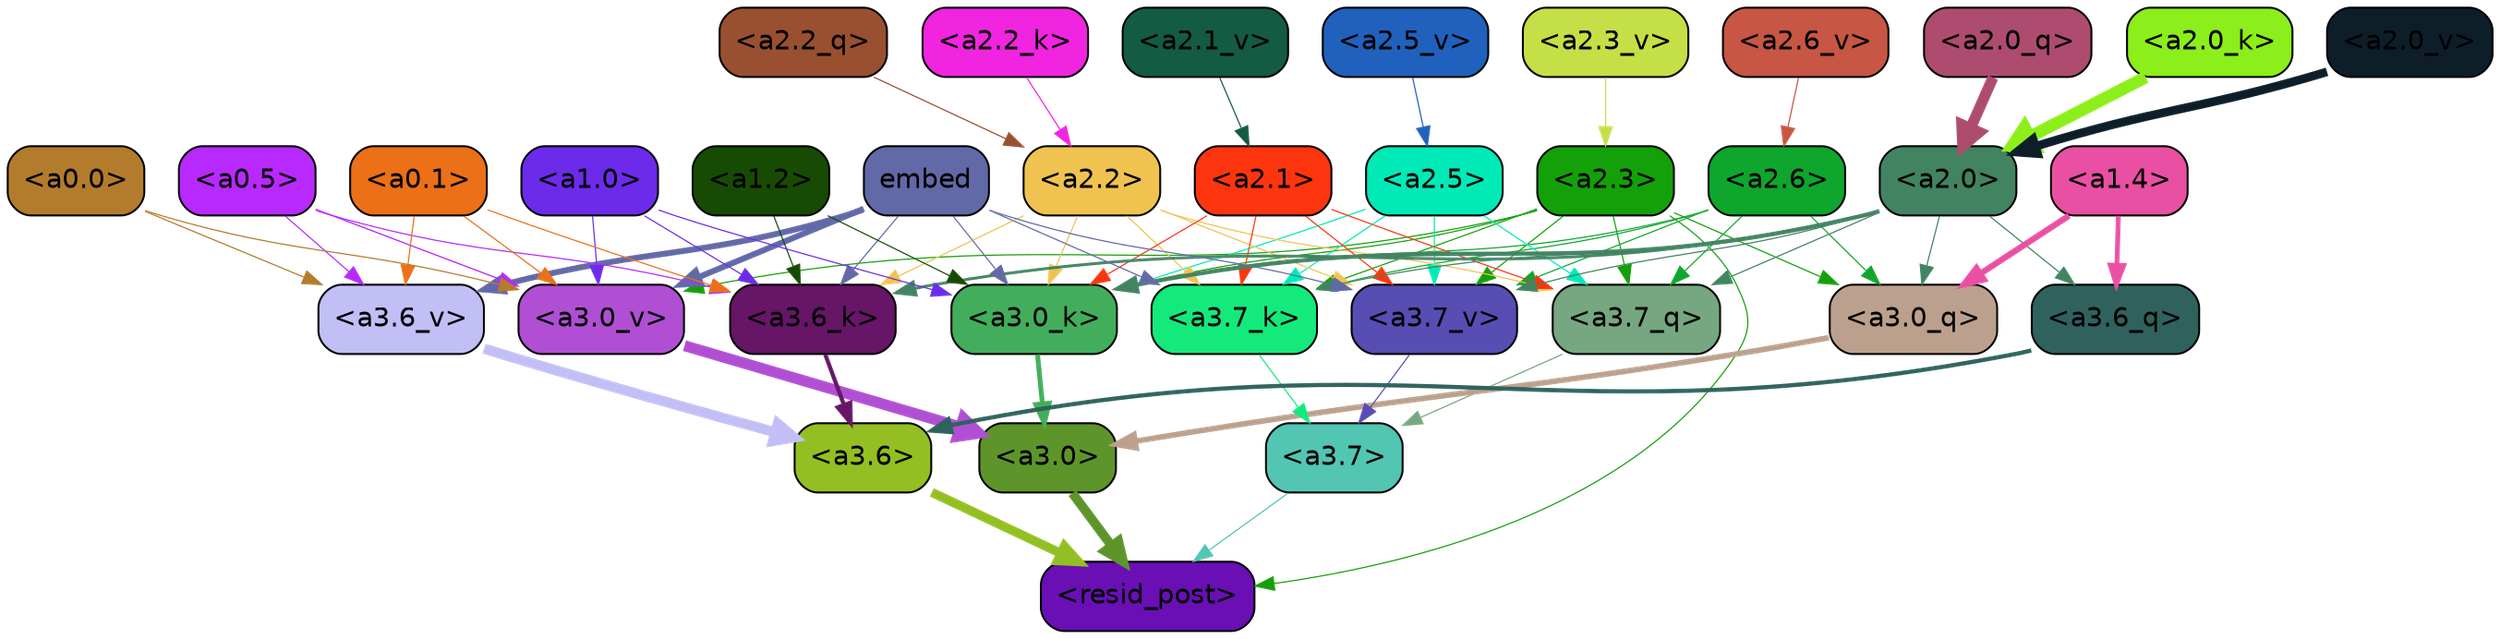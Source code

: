 strict digraph "" {
	graph [bgcolor=transparent,
		layout=dot,
		overlap=false,
		splines=true
	];
	"<a3.7>"	[color=black,
		fillcolor="#53c5b3",
		fontname=Helvetica,
		shape=box,
		style="filled, rounded"];
	"<resid_post>"	[color=black,
		fillcolor="#690fb4",
		fontname=Helvetica,
		shape=box,
		style="filled, rounded"];
	"<a3.7>" -> "<resid_post>"	[color="#53c5b3",
		penwidth=0.6];
	"<a3.6>"	[color=black,
		fillcolor="#93bf23",
		fontname=Helvetica,
		shape=box,
		style="filled, rounded"];
	"<a3.6>" -> "<resid_post>"	[color="#93bf23",
		penwidth=4.7534414529800415];
	"<a3.0>"	[color=black,
		fillcolor="#5e952a",
		fontname=Helvetica,
		shape=box,
		style="filled, rounded"];
	"<a3.0>" -> "<resid_post>"	[color="#5e952a",
		penwidth=4.898576855659485];
	"<a2.3>"	[color=black,
		fillcolor="#14a009",
		fontname=Helvetica,
		shape=box,
		style="filled, rounded"];
	"<a2.3>" -> "<resid_post>"	[color="#14a009",
		penwidth=0.6];
	"<a3.7_q>"	[color=black,
		fillcolor="#76a780",
		fontname=Helvetica,
		shape=box,
		style="filled, rounded"];
	"<a2.3>" -> "<a3.7_q>"	[color="#14a009",
		penwidth=0.6];
	"<a3.0_q>"	[color=black,
		fillcolor="#bba18d",
		fontname=Helvetica,
		shape=box,
		style="filled, rounded"];
	"<a2.3>" -> "<a3.0_q>"	[color="#14a009",
		penwidth=0.6];
	"<a3.7_k>"	[color=black,
		fillcolor="#14e97c",
		fontname=Helvetica,
		shape=box,
		style="filled, rounded"];
	"<a2.3>" -> "<a3.7_k>"	[color="#14a009",
		penwidth=0.6];
	"<a3.0_k>"	[color=black,
		fillcolor="#42ae5b",
		fontname=Helvetica,
		shape=box,
		style="filled, rounded"];
	"<a2.3>" -> "<a3.0_k>"	[color="#14a009",
		penwidth=0.6];
	"<a3.7_v>"	[color=black,
		fillcolor="#584db3",
		fontname=Helvetica,
		shape=box,
		style="filled, rounded"];
	"<a2.3>" -> "<a3.7_v>"	[color="#14a009",
		penwidth=0.6];
	"<a3.0_v>"	[color=black,
		fillcolor="#b04fd3",
		fontname=Helvetica,
		shape=box,
		style="filled, rounded"];
	"<a2.3>" -> "<a3.0_v>"	[color="#14a009",
		penwidth=0.6];
	"<a3.7_q>" -> "<a3.7>"	[color="#76a780",
		penwidth=0.6];
	"<a3.6_q>"	[color=black,
		fillcolor="#2f625d",
		fontname=Helvetica,
		shape=box,
		style="filled, rounded"];
	"<a3.6_q>" -> "<a3.6>"	[color="#2f625d",
		penwidth=2.160832464694977];
	"<a3.0_q>" -> "<a3.0>"	[color="#bba18d",
		penwidth=2.870753765106201];
	"<a3.7_k>" -> "<a3.7>"	[color="#14e97c",
		penwidth=0.6];
	"<a3.6_k>"	[color=black,
		fillcolor="#671567",
		fontname=Helvetica,
		shape=box,
		style="filled, rounded"];
	"<a3.6_k>" -> "<a3.6>"	[color="#671567",
		penwidth=2.13908451795578];
	"<a3.0_k>" -> "<a3.0>"	[color="#42ae5b",
		penwidth=2.520303964614868];
	"<a3.7_v>" -> "<a3.7>"	[color="#584db3",
		penwidth=0.6];
	"<a3.6_v>"	[color=black,
		fillcolor="#c2bef6",
		fontname=Helvetica,
		shape=box,
		style="filled, rounded"];
	"<a3.6_v>" -> "<a3.6>"	[color="#c2bef6",
		penwidth=5.297133803367615];
	"<a3.0_v>" -> "<a3.0>"	[color="#b04fd3",
		penwidth=5.680712580680847];
	"<a2.6>"	[color=black,
		fillcolor="#0ea62d",
		fontname=Helvetica,
		shape=box,
		style="filled, rounded"];
	"<a2.6>" -> "<a3.7_q>"	[color="#0ea62d",
		penwidth=0.6];
	"<a2.6>" -> "<a3.0_q>"	[color="#0ea62d",
		penwidth=0.6];
	"<a2.6>" -> "<a3.7_k>"	[color="#0ea62d",
		penwidth=0.6];
	"<a2.6>" -> "<a3.0_k>"	[color="#0ea62d",
		penwidth=0.6];
	"<a2.6>" -> "<a3.7_v>"	[color="#0ea62d",
		penwidth=0.6];
	"<a2.5>"	[color=black,
		fillcolor="#00eab8",
		fontname=Helvetica,
		shape=box,
		style="filled, rounded"];
	"<a2.5>" -> "<a3.7_q>"	[color="#00eab8",
		penwidth=0.6];
	"<a2.5>" -> "<a3.7_k>"	[color="#00eab8",
		penwidth=0.6];
	"<a2.5>" -> "<a3.0_k>"	[color="#00eab8",
		penwidth=0.6];
	"<a2.5>" -> "<a3.7_v>"	[color="#00eab8",
		penwidth=0.6];
	"<a2.2>"	[color=black,
		fillcolor="#f0c350",
		fontname=Helvetica,
		shape=box,
		style="filled, rounded"];
	"<a2.2>" -> "<a3.7_q>"	[color="#f0c350",
		penwidth=0.6];
	"<a2.2>" -> "<a3.7_k>"	[color="#f0c350",
		penwidth=0.6];
	"<a2.2>" -> "<a3.6_k>"	[color="#f0c350",
		penwidth=0.6];
	"<a2.2>" -> "<a3.0_k>"	[color="#f0c350",
		penwidth=0.6];
	"<a2.2>" -> "<a3.7_v>"	[color="#f0c350",
		penwidth=0.6];
	"<a2.1>"	[color=black,
		fillcolor="#fd350f",
		fontname=Helvetica,
		shape=box,
		style="filled, rounded"];
	"<a2.1>" -> "<a3.7_q>"	[color="#fd350f",
		penwidth=0.6];
	"<a2.1>" -> "<a3.7_k>"	[color="#fd350f",
		penwidth=0.6];
	"<a2.1>" -> "<a3.0_k>"	[color="#fd350f",
		penwidth=0.6];
	"<a2.1>" -> "<a3.7_v>"	[color="#fd350f",
		penwidth=0.6];
	"<a2.0>"	[color=black,
		fillcolor="#428362",
		fontname=Helvetica,
		shape=box,
		style="filled, rounded"];
	"<a2.0>" -> "<a3.7_q>"	[color="#428362",
		penwidth=0.6];
	"<a2.0>" -> "<a3.6_q>"	[color="#428362",
		penwidth=0.6];
	"<a2.0>" -> "<a3.0_q>"	[color="#428362",
		penwidth=0.6];
	"<a2.0>" -> "<a3.7_k>"	[color="#428362",
		penwidth=0.6];
	"<a2.0>" -> "<a3.6_k>"	[color="#428362",
		penwidth=1.4855384826660156];
	"<a2.0>" -> "<a3.0_k>"	[color="#428362",
		penwidth=2.142689883708954];
	"<a2.0>" -> "<a3.7_v>"	[color="#428362",
		penwidth=0.6];
	"<a1.4>"	[color=black,
		fillcolor="#e950a4",
		fontname=Helvetica,
		shape=box,
		style="filled, rounded"];
	"<a1.4>" -> "<a3.6_q>"	[color="#e950a4",
		penwidth=2.4767253398895264];
	"<a1.4>" -> "<a3.0_q>"	[color="#e950a4",
		penwidth=3.192750334739685];
	embed	[color=black,
		fillcolor="#6269a7",
		fontname=Helvetica,
		shape=box,
		style="filled, rounded"];
	embed -> "<a3.7_k>"	[color="#6269a7",
		penwidth=0.6];
	embed -> "<a3.6_k>"	[color="#6269a7",
		penwidth=0.6];
	embed -> "<a3.0_k>"	[color="#6269a7",
		penwidth=0.6015868484973907];
	embed -> "<a3.7_v>"	[color="#6269a7",
		penwidth=0.6];
	embed -> "<a3.6_v>"	[color="#6269a7",
		penwidth=3.067279100418091];
	embed -> "<a3.0_v>"	[color="#6269a7",
		penwidth=3.0891895294189453];
	"<a1.2>"	[color=black,
		fillcolor="#174b03",
		fontname=Helvetica,
		shape=box,
		style="filled, rounded"];
	"<a1.2>" -> "<a3.6_k>"	[color="#174b03",
		penwidth=0.6];
	"<a1.2>" -> "<a3.0_k>"	[color="#174b03",
		penwidth=0.6];
	"<a1.0>"	[color=black,
		fillcolor="#6c2bea",
		fontname=Helvetica,
		shape=box,
		style="filled, rounded"];
	"<a1.0>" -> "<a3.6_k>"	[color="#6c2bea",
		penwidth=0.6];
	"<a1.0>" -> "<a3.0_k>"	[color="#6c2bea",
		penwidth=0.6];
	"<a1.0>" -> "<a3.0_v>"	[color="#6c2bea",
		penwidth=0.6];
	"<a0.5>"	[color=black,
		fillcolor="#b829fd",
		fontname=Helvetica,
		shape=box,
		style="filled, rounded"];
	"<a0.5>" -> "<a3.6_k>"	[color="#b829fd",
		penwidth=0.6];
	"<a0.5>" -> "<a3.6_v>"	[color="#b829fd",
		penwidth=0.6];
	"<a0.5>" -> "<a3.0_v>"	[color="#b829fd",
		penwidth=0.6549575447570533];
	"<a0.1>"	[color=black,
		fillcolor="#eb7018",
		fontname=Helvetica,
		shape=box,
		style="filled, rounded"];
	"<a0.1>" -> "<a3.6_k>"	[color="#eb7018",
		penwidth=0.6];
	"<a0.1>" -> "<a3.6_v>"	[color="#eb7018",
		penwidth=0.6];
	"<a0.1>" -> "<a3.0_v>"	[color="#eb7018",
		penwidth=0.6];
	"<a0.0>"	[color=black,
		fillcolor="#b37c2d",
		fontname=Helvetica,
		shape=box,
		style="filled, rounded"];
	"<a0.0>" -> "<a3.6_v>"	[color="#b37c2d",
		penwidth=0.6];
	"<a0.0>" -> "<a3.0_v>"	[color="#b37c2d",
		penwidth=0.6];
	"<a2.2_q>"	[color=black,
		fillcolor="#995031",
		fontname=Helvetica,
		shape=box,
		style="filled, rounded"];
	"<a2.2_q>" -> "<a2.2>"	[color="#995031",
		penwidth=0.6];
	"<a2.0_q>"	[color=black,
		fillcolor="#ae4c70",
		fontname=Helvetica,
		shape=box,
		style="filled, rounded"];
	"<a2.0_q>" -> "<a2.0>"	[color="#ae4c70",
		penwidth=5.653985500335693];
	"<a2.2_k>"	[color=black,
		fillcolor="#f124e0",
		fontname=Helvetica,
		shape=box,
		style="filled, rounded"];
	"<a2.2_k>" -> "<a2.2>"	[color="#f124e0",
		penwidth=0.6];
	"<a2.0_k>"	[color=black,
		fillcolor="#8cee1a",
		fontname=Helvetica,
		shape=box,
		style="filled, rounded"];
	"<a2.0_k>" -> "<a2.0>"	[color="#8cee1a",
		penwidth=6.397904872894287];
	"<a2.6_v>"	[color=black,
		fillcolor="#c75644",
		fontname=Helvetica,
		shape=box,
		style="filled, rounded"];
	"<a2.6_v>" -> "<a2.6>"	[color="#c75644",
		penwidth=0.6];
	"<a2.5_v>"	[color=black,
		fillcolor="#2061bd",
		fontname=Helvetica,
		shape=box,
		style="filled, rounded"];
	"<a2.5_v>" -> "<a2.5>"	[color="#2061bd",
		penwidth=0.6];
	"<a2.3_v>"	[color=black,
		fillcolor="#c5df47",
		fontname=Helvetica,
		shape=box,
		style="filled, rounded"];
	"<a2.3_v>" -> "<a2.3>"	[color="#c5df47",
		penwidth=0.6];
	"<a2.1_v>"	[color=black,
		fillcolor="#145b43",
		fontname=Helvetica,
		shape=box,
		style="filled, rounded"];
	"<a2.1_v>" -> "<a2.1>"	[color="#145b43",
		penwidth=0.6];
	"<a2.0_v>"	[color=black,
		fillcolor="#0d1e29",
		fontname=Helvetica,
		shape=box,
		style="filled, rounded"];
	"<a2.0_v>" -> "<a2.0>"	[color="#0d1e29",
		penwidth=4.48047137260437];
}
